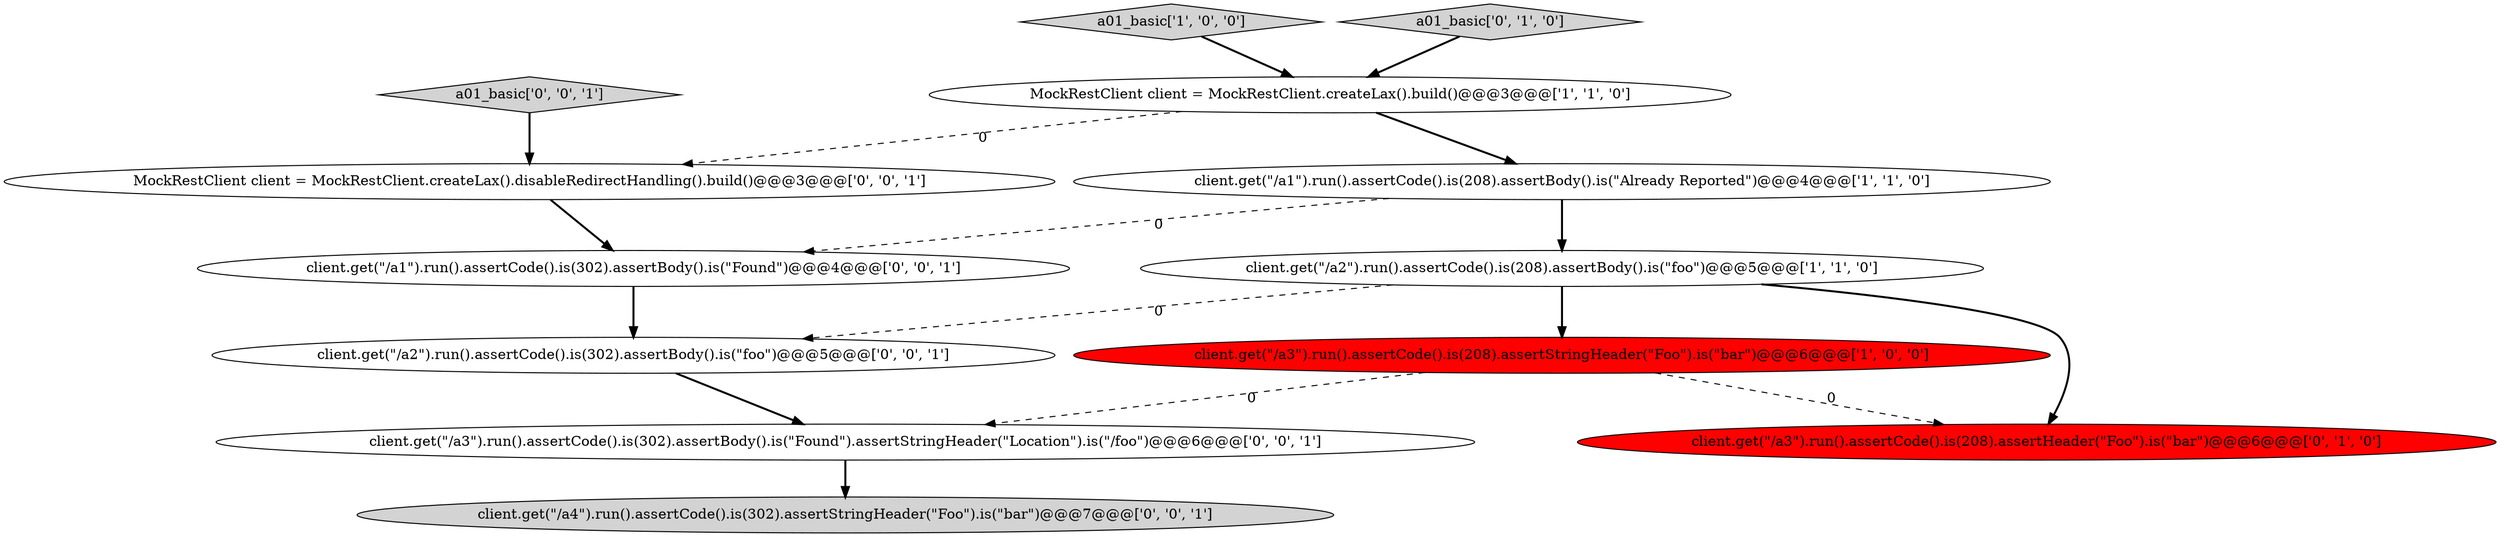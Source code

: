 digraph {
8 [style = filled, label = "client.get(\"/a1\").run().assertCode().is(302).assertBody().is(\"Found\")@@@4@@@['0', '0', '1']", fillcolor = white, shape = ellipse image = "AAA0AAABBB3BBB"];
0 [style = filled, label = "client.get(\"/a3\").run().assertCode().is(208).assertStringHeader(\"Foo\").is(\"bar\")@@@6@@@['1', '0', '0']", fillcolor = red, shape = ellipse image = "AAA1AAABBB1BBB"];
4 [style = filled, label = "MockRestClient client = MockRestClient.createLax().build()@@@3@@@['1', '1', '0']", fillcolor = white, shape = ellipse image = "AAA0AAABBB1BBB"];
9 [style = filled, label = "client.get(\"/a2\").run().assertCode().is(302).assertBody().is(\"foo\")@@@5@@@['0', '0', '1']", fillcolor = white, shape = ellipse image = "AAA0AAABBB3BBB"];
1 [style = filled, label = "a01_basic['1', '0', '0']", fillcolor = lightgray, shape = diamond image = "AAA0AAABBB1BBB"];
2 [style = filled, label = "client.get(\"/a2\").run().assertCode().is(208).assertBody().is(\"foo\")@@@5@@@['1', '1', '0']", fillcolor = white, shape = ellipse image = "AAA0AAABBB1BBB"];
10 [style = filled, label = "a01_basic['0', '0', '1']", fillcolor = lightgray, shape = diamond image = "AAA0AAABBB3BBB"];
7 [style = filled, label = "MockRestClient client = MockRestClient.createLax().disableRedirectHandling().build()@@@3@@@['0', '0', '1']", fillcolor = white, shape = ellipse image = "AAA0AAABBB3BBB"];
3 [style = filled, label = "client.get(\"/a1\").run().assertCode().is(208).assertBody().is(\"Already Reported\")@@@4@@@['1', '1', '0']", fillcolor = white, shape = ellipse image = "AAA0AAABBB1BBB"];
5 [style = filled, label = "a01_basic['0', '1', '0']", fillcolor = lightgray, shape = diamond image = "AAA0AAABBB2BBB"];
11 [style = filled, label = "client.get(\"/a3\").run().assertCode().is(302).assertBody().is(\"Found\").assertStringHeader(\"Location\").is(\"/foo\")@@@6@@@['0', '0', '1']", fillcolor = white, shape = ellipse image = "AAA0AAABBB3BBB"];
12 [style = filled, label = "client.get(\"/a4\").run().assertCode().is(302).assertStringHeader(\"Foo\").is(\"bar\")@@@7@@@['0', '0', '1']", fillcolor = lightgray, shape = ellipse image = "AAA0AAABBB3BBB"];
6 [style = filled, label = "client.get(\"/a3\").run().assertCode().is(208).assertHeader(\"Foo\").is(\"bar\")@@@6@@@['0', '1', '0']", fillcolor = red, shape = ellipse image = "AAA1AAABBB2BBB"];
3->8 [style = dashed, label="0"];
4->3 [style = bold, label=""];
1->4 [style = bold, label=""];
2->0 [style = bold, label=""];
11->12 [style = bold, label=""];
0->11 [style = dashed, label="0"];
9->11 [style = bold, label=""];
3->2 [style = bold, label=""];
7->8 [style = bold, label=""];
2->9 [style = dashed, label="0"];
4->7 [style = dashed, label="0"];
10->7 [style = bold, label=""];
2->6 [style = bold, label=""];
5->4 [style = bold, label=""];
0->6 [style = dashed, label="0"];
8->9 [style = bold, label=""];
}

